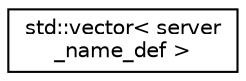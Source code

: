 digraph "Graphical Class Hierarchy"
{
  edge [fontname="Helvetica",fontsize="10",labelfontname="Helvetica",labelfontsize="10"];
  node [fontname="Helvetica",fontsize="10",shape=record];
  rankdir="LR";
  Node0 [label="std::vector\< server\l_name_def \>",height=0.2,width=0.4,color="black", fillcolor="white", style="filled",URL="$classstd_1_1vector.html"];
}
